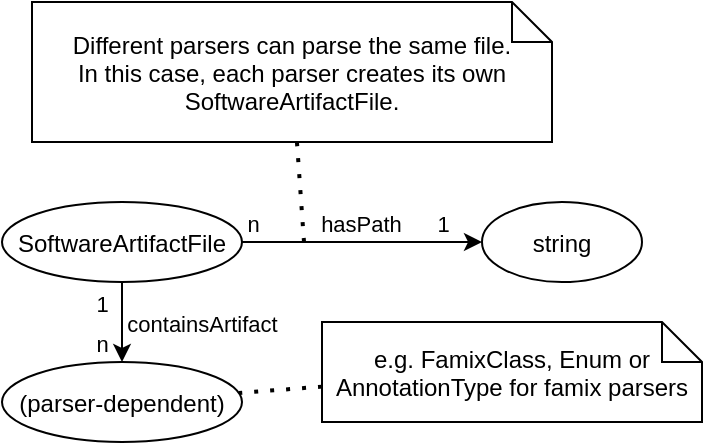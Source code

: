 <mxfile version="14.6.13" type="device"><diagram id="UjVrifQl92SbIU1qQ3pH" name="Page-1"><mxGraphModel dx="771" dy="466" grid="1" gridSize="10" guides="1" tooltips="1" connect="1" arrows="1" fold="1" page="1" pageScale="1" pageWidth="850" pageHeight="1100" math="0" shadow="0"><root><mxCell id="0"/><mxCell id="1" parent="0"/><mxCell id="SVktHR61XLuhEYA5M6AS-1" value="SoftwareArtifactFile" style="ellipse;" vertex="1" parent="1"><mxGeometry x="280" y="200" width="120" height="40" as="geometry"/></mxCell><mxCell id="SVktHR61XLuhEYA5M6AS-2" value="" style="endArrow=classic;" edge="1" parent="1" source="SVktHR61XLuhEYA5M6AS-1" target="SVktHR61XLuhEYA5M6AS-13"><mxGeometry width="50" height="50" relative="1" as="geometry"><mxPoint x="320" y="80" as="sourcePoint"/><mxPoint x="560" y="80" as="targetPoint"/></mxGeometry></mxCell><mxCell id="SVktHR61XLuhEYA5M6AS-4" value="containsArtifact" style="edgeLabel;align=center;verticalAlign=middle;resizable=0;points=[];" vertex="1" connectable="0" parent="SVktHR61XLuhEYA5M6AS-2"><mxGeometry x="-0.108" y="3" relative="1" as="geometry"><mxPoint x="37" y="2" as="offset"/></mxGeometry></mxCell><mxCell id="SVktHR61XLuhEYA5M6AS-5" value="n" style="edgeLabel;align=center;verticalAlign=middle;resizable=0;points=[];" vertex="1" connectable="0" parent="SVktHR61XLuhEYA5M6AS-2"><mxGeometry x="0.792" y="1" relative="1" as="geometry"><mxPoint x="-11" y="-6" as="offset"/></mxGeometry></mxCell><mxCell id="SVktHR61XLuhEYA5M6AS-6" value="1" style="edgeLabel;align=center;verticalAlign=middle;resizable=0;points=[];" vertex="1" connectable="0" parent="SVktHR61XLuhEYA5M6AS-2"><mxGeometry x="-0.908" y="2" relative="1" as="geometry"><mxPoint x="-12" y="8" as="offset"/></mxGeometry></mxCell><mxCell id="SVktHR61XLuhEYA5M6AS-3" value="string" style="ellipse;" vertex="1" parent="1"><mxGeometry x="520" y="200" width="80" height="40" as="geometry"/></mxCell><mxCell id="SVktHR61XLuhEYA5M6AS-7" value="" style="endArrow=classic;" edge="1" parent="1" source="SVktHR61XLuhEYA5M6AS-1" target="SVktHR61XLuhEYA5M6AS-3"><mxGeometry width="50" height="50" relative="1" as="geometry"><mxPoint x="330" y="90" as="sourcePoint"/><mxPoint x="570" y="90" as="targetPoint"/></mxGeometry></mxCell><mxCell id="SVktHR61XLuhEYA5M6AS-8" value="hasPath" style="edgeLabel;align=center;verticalAlign=middle;resizable=0;points=[];" vertex="1" connectable="0" parent="SVktHR61XLuhEYA5M6AS-7"><mxGeometry x="-0.108" y="3" relative="1" as="geometry"><mxPoint x="6" y="-7" as="offset"/></mxGeometry></mxCell><mxCell id="SVktHR61XLuhEYA5M6AS-9" value="1" style="edgeLabel;align=center;verticalAlign=middle;resizable=0;points=[];" vertex="1" connectable="0" parent="SVktHR61XLuhEYA5M6AS-7"><mxGeometry x="0.792" y="1" relative="1" as="geometry"><mxPoint x="-7" y="-9" as="offset"/></mxGeometry></mxCell><mxCell id="SVktHR61XLuhEYA5M6AS-10" value="n" style="edgeLabel;align=center;verticalAlign=middle;resizable=0;points=[];" vertex="1" connectable="0" parent="SVktHR61XLuhEYA5M6AS-7"><mxGeometry x="-0.908" y="2" relative="1" as="geometry"><mxPoint y="-8" as="offset"/></mxGeometry></mxCell><mxCell id="SVktHR61XLuhEYA5M6AS-11" value="Different parsers can parse the same file.&#10;In this case, each parser creates its own&#10;SoftwareArtifactFile." style="shape=note;size=20;" vertex="1" parent="1"><mxGeometry x="295" y="100" width="260" height="70" as="geometry"/></mxCell><mxCell id="SVktHR61XLuhEYA5M6AS-12" value="" style="endArrow=none;dashed=1;dashPattern=1 3;strokeWidth=2;" edge="1" parent="1" target="SVktHR61XLuhEYA5M6AS-11"><mxGeometry width="50" height="50" relative="1" as="geometry"><mxPoint x="431" y="220" as="sourcePoint"/><mxPoint x="450" y="370" as="targetPoint"/></mxGeometry></mxCell><mxCell id="SVktHR61XLuhEYA5M6AS-13" value="(parser-dependent)" style="ellipse;" vertex="1" parent="1"><mxGeometry x="280" y="280" width="120" height="40" as="geometry"/></mxCell><mxCell id="SVktHR61XLuhEYA5M6AS-14" value="e.g. FamixClass, Enum or &#10;AnnotationType for famix parsers" style="shape=note;size=20;" vertex="1" parent="1"><mxGeometry x="440" y="260" width="190" height="50" as="geometry"/></mxCell><mxCell id="SVktHR61XLuhEYA5M6AS-15" value="" style="endArrow=none;dashed=1;dashPattern=1 3;strokeWidth=2;" edge="1" parent="1" source="SVktHR61XLuhEYA5M6AS-14" target="SVktHR61XLuhEYA5M6AS-13"><mxGeometry width="50" height="50" relative="1" as="geometry"><mxPoint x="441" y="230" as="sourcePoint"/><mxPoint x="437.471" y="180" as="targetPoint"/></mxGeometry></mxCell></root></mxGraphModel></diagram></mxfile>